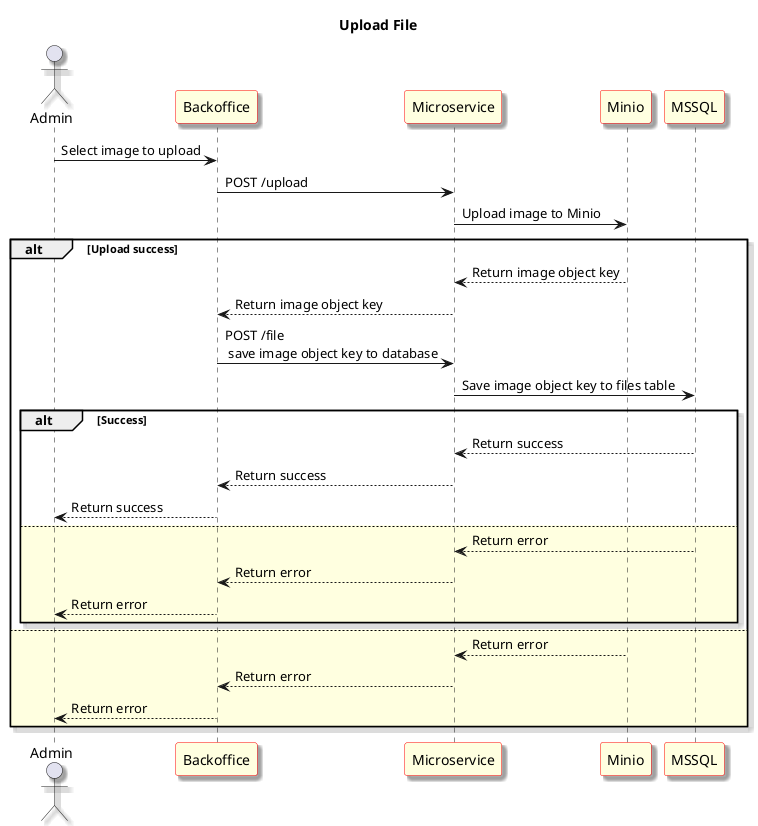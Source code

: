 @startuml Upload File
skinparam shadowing true
skinparam sequence {
	ParticipantBackgroundColor LightYellow
	ParticipantBorderColor red
}
Title: Upload File
actor "Admin" as User1
participant "Backoffice" as Frontend
participant "Microservice" as Microservice
participant "Minio" as S3
participant "MSSQL" as Database

User1 -> Frontend: Select image to upload

Frontend -> Microservice: POST /upload

Microservice -> S3: Upload image to Minio

alt Upload success
	S3 --> Microservice: Return image object key
	Microservice --> Frontend: Return image object key
	Frontend -> Microservice: POST /file \n save image object key to database
	Microservice -> Database: Save image object key to files table

	alt Success
	Database --> Microservice: Return success

	Frontend <-- Microservice: Return success

	User1 <-- Frontend: Return success
	else #LightYellow

	Database --> Microservice: Return error

	Frontend <-- Microservice: Return error

	User1 <-- Frontend: Return error
	end
else #LightYellow
	S3 --> Microservice: Return error
	Microservice --> Frontend: Return error
	User1 <-- Frontend: Return error
end


@enduml